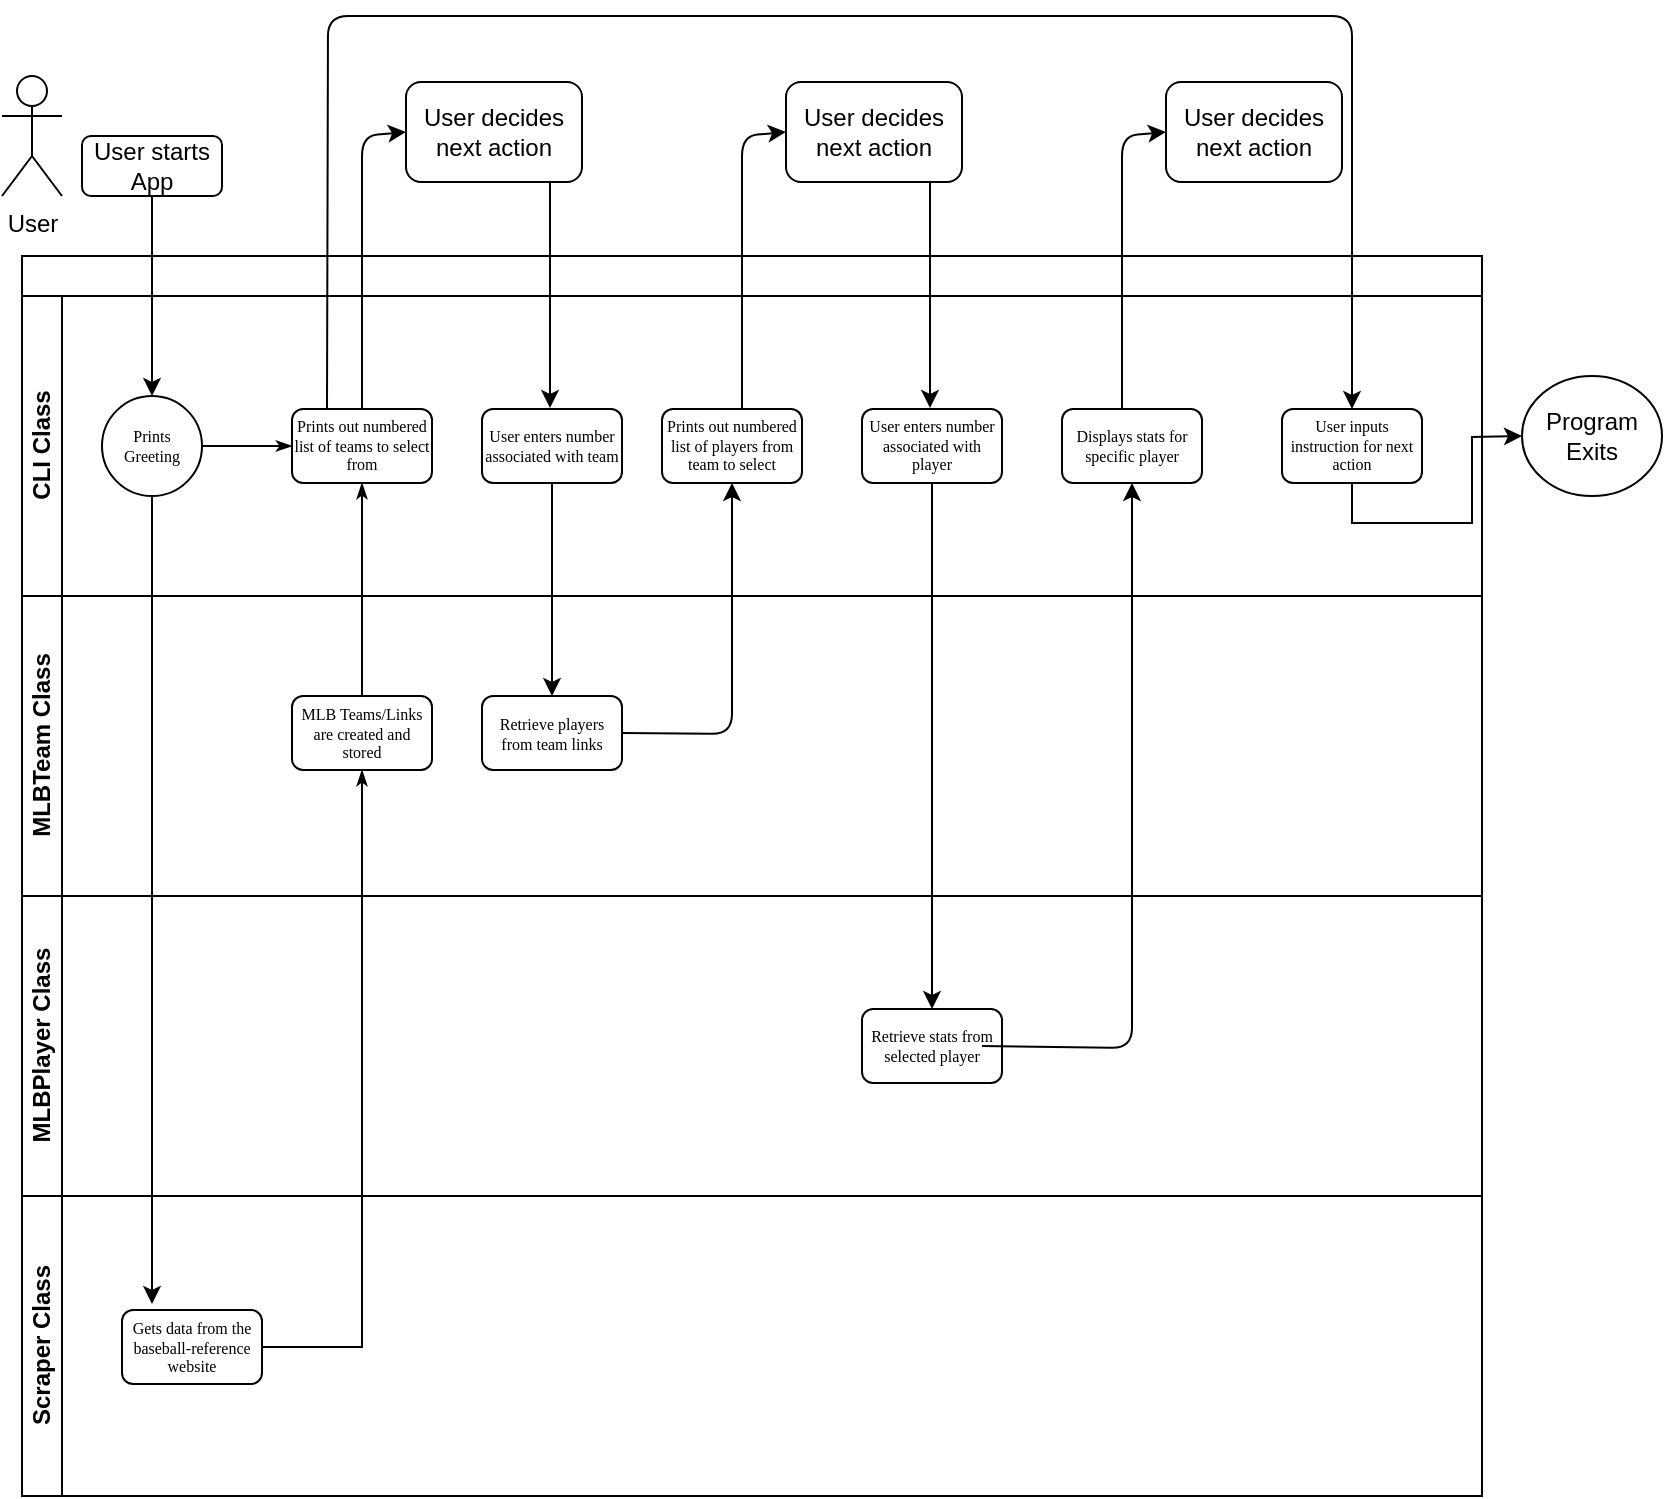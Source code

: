<mxfile version="14.0.5" type="github">
  <diagram name="Page-1" id="c7488fd3-1785-93aa-aadb-54a6760d102a">
    <mxGraphModel dx="1024" dy="1424" grid="1" gridSize="10" guides="1" tooltips="1" connect="1" arrows="1" fold="1" page="1" pageScale="1" pageWidth="1100" pageHeight="850" background="#ffffff" math="0" shadow="0">
      <root>
        <mxCell id="0" />
        <mxCell id="1" parent="0" />
        <mxCell id="2b4e8129b02d487f-1" value="" style="swimlane;html=1;childLayout=stackLayout;horizontal=1;startSize=20;horizontalStack=0;rounded=0;shadow=0;labelBackgroundColor=none;strokeWidth=1;fontFamily=Verdana;fontSize=8;align=center;" parent="1" vertex="1">
          <mxGeometry x="180" y="70" width="730" height="620" as="geometry">
            <mxRectangle x="180" y="70" width="50" height="40" as="alternateBounds" />
          </mxGeometry>
        </mxCell>
        <mxCell id="2b4e8129b02d487f-2" value="CLI Class" style="swimlane;html=1;startSize=20;horizontal=0;" parent="2b4e8129b02d487f-1" vertex="1">
          <mxGeometry y="20" width="730" height="150" as="geometry" />
        </mxCell>
        <mxCell id="2b4e8129b02d487f-18" style="edgeStyle=orthogonalEdgeStyle;rounded=0;html=1;labelBackgroundColor=none;startArrow=none;startFill=0;startSize=5;endArrow=classicThin;endFill=1;endSize=5;jettySize=auto;orthogonalLoop=1;strokeWidth=1;fontFamily=Verdana;fontSize=8" parent="2b4e8129b02d487f-2" source="2b4e8129b02d487f-5" target="2b4e8129b02d487f-6" edge="1">
          <mxGeometry relative="1" as="geometry" />
        </mxCell>
        <mxCell id="2b4e8129b02d487f-5" value="Prints Greeting" style="ellipse;whiteSpace=wrap;html=1;rounded=0;shadow=0;labelBackgroundColor=none;strokeWidth=1;fontFamily=Verdana;fontSize=8;align=center;" parent="2b4e8129b02d487f-2" vertex="1">
          <mxGeometry x="40" y="50" width="50" height="50" as="geometry" />
        </mxCell>
        <mxCell id="2b4e8129b02d487f-6" value="Prints out numbered list of teams to select from" style="rounded=1;whiteSpace=wrap;html=1;shadow=0;labelBackgroundColor=none;strokeWidth=1;fontFamily=Verdana;fontSize=8;align=center;" parent="2b4e8129b02d487f-2" vertex="1">
          <mxGeometry x="135" y="56.5" width="70" height="37" as="geometry" />
        </mxCell>
        <mxCell id="rDEwq_Y4c4YehVas0zgF-18" value="User inputs instruction for next action" style="rounded=1;whiteSpace=wrap;html=1;shadow=0;labelBackgroundColor=none;strokeWidth=1;fontFamily=Verdana;fontSize=8;align=center;" vertex="1" parent="2b4e8129b02d487f-2">
          <mxGeometry x="630" y="56.5" width="70" height="37" as="geometry" />
        </mxCell>
        <mxCell id="rDEwq_Y4c4YehVas0zgF-23" value="User enters number associated with team" style="rounded=1;whiteSpace=wrap;html=1;shadow=0;labelBackgroundColor=none;strokeWidth=1;fontFamily=Verdana;fontSize=8;align=center;" vertex="1" parent="2b4e8129b02d487f-2">
          <mxGeometry x="230" y="56.5" width="70" height="37" as="geometry" />
        </mxCell>
        <mxCell id="rDEwq_Y4c4YehVas0zgF-27" value="Prints out numbered list of players from team to select" style="rounded=1;whiteSpace=wrap;html=1;shadow=0;labelBackgroundColor=none;strokeWidth=1;fontFamily=Verdana;fontSize=8;align=center;" vertex="1" parent="2b4e8129b02d487f-2">
          <mxGeometry x="320" y="56.5" width="70" height="37" as="geometry" />
        </mxCell>
        <mxCell id="rDEwq_Y4c4YehVas0zgF-38" value="Displays stats for specific player" style="rounded=1;whiteSpace=wrap;html=1;shadow=0;labelBackgroundColor=none;strokeWidth=1;fontFamily=Verdana;fontSize=8;align=center;" vertex="1" parent="2b4e8129b02d487f-2">
          <mxGeometry x="520" y="56.5" width="70" height="37" as="geometry" />
        </mxCell>
        <mxCell id="rDEwq_Y4c4YehVas0zgF-42" value="" style="endArrow=classic;html=1;fontSize=10;entryX=0.5;entryY=0;entryDx=0;entryDy=0;exitX=0.25;exitY=0;exitDx=0;exitDy=0;" edge="1" parent="2b4e8129b02d487f-2" source="2b4e8129b02d487f-6" target="rDEwq_Y4c4YehVas0zgF-18">
          <mxGeometry width="50" height="50" relative="1" as="geometry">
            <mxPoint x="400" y="70" as="sourcePoint" />
            <mxPoint x="450" y="20" as="targetPoint" />
            <Array as="points">
              <mxPoint x="153" y="-140" />
              <mxPoint x="665" y="-140" />
            </Array>
          </mxGeometry>
        </mxCell>
        <mxCell id="2b4e8129b02d487f-3" value="MLBTeam Class&lt;br&gt;" style="swimlane;html=1;startSize=20;horizontal=0;" parent="2b4e8129b02d487f-1" vertex="1">
          <mxGeometry y="170" width="730" height="150" as="geometry" />
        </mxCell>
        <mxCell id="2b4e8129b02d487f-12" value="MLB Teams/Links are created and stored" style="rounded=1;whiteSpace=wrap;html=1;shadow=0;labelBackgroundColor=none;strokeWidth=1;fontFamily=Verdana;fontSize=8;align=center;" parent="2b4e8129b02d487f-3" vertex="1">
          <mxGeometry x="135" y="50.0" width="70" height="37" as="geometry" />
        </mxCell>
        <mxCell id="2b4e8129b02d487f-14" value="Retrieve players from team links" style="rounded=1;whiteSpace=wrap;html=1;shadow=0;labelBackgroundColor=none;strokeWidth=1;fontFamily=Verdana;fontSize=8;align=center;" parent="2b4e8129b02d487f-3" vertex="1">
          <mxGeometry x="230" y="50.0" width="70" height="37" as="geometry" />
        </mxCell>
        <mxCell id="2b4e8129b02d487f-4" value="MLBPlayer Class" style="swimlane;html=1;startSize=20;horizontal=0;" parent="2b4e8129b02d487f-1" vertex="1">
          <mxGeometry y="320" width="730" height="150" as="geometry" />
        </mxCell>
        <mxCell id="rDEwq_Y4c4YehVas0zgF-33" value="Retrieve stats from selected player" style="rounded=1;whiteSpace=wrap;html=1;shadow=0;labelBackgroundColor=none;strokeWidth=1;fontFamily=Verdana;fontSize=8;align=center;" vertex="1" parent="2b4e8129b02d487f-4">
          <mxGeometry x="420" y="56.5" width="70" height="37" as="geometry" />
        </mxCell>
        <mxCell id="rDEwq_Y4c4YehVas0zgF-34" value="" style="endArrow=classic;html=1;exitX=1;exitY=0.5;exitDx=0;exitDy=0;entryX=0.5;entryY=1;entryDx=0;entryDy=0;" edge="1" parent="2b4e8129b02d487f-4" target="rDEwq_Y4c4YehVas0zgF-38">
          <mxGeometry width="50" height="50" relative="1" as="geometry">
            <mxPoint x="480" y="75" as="sourcePoint" />
            <mxPoint x="535" y="-200" as="targetPoint" />
            <Array as="points">
              <mxPoint x="555" y="76" />
            </Array>
          </mxGeometry>
        </mxCell>
        <mxCell id="2b4e8129b02d487f-24" style="edgeStyle=orthogonalEdgeStyle;rounded=0;html=1;labelBackgroundColor=none;startArrow=none;startFill=0;startSize=5;endArrow=classicThin;endFill=1;endSize=5;jettySize=auto;orthogonalLoop=1;strokeWidth=1;fontFamily=Verdana;fontSize=8;entryX=0.5;entryY=1;entryDx=0;entryDy=0;exitX=0.5;exitY=0;exitDx=0;exitDy=0;" parent="2b4e8129b02d487f-1" source="2b4e8129b02d487f-12" target="2b4e8129b02d487f-6" edge="1">
          <mxGeometry relative="1" as="geometry">
            <mxPoint x="170" y="210" as="sourcePoint" />
            <mxPoint x="155" y="130" as="targetPoint" />
          </mxGeometry>
        </mxCell>
        <mxCell id="rDEwq_Y4c4YehVas0zgF-1" value="Scraper Class" style="swimlane;html=1;startSize=20;horizontal=0;" vertex="1" parent="2b4e8129b02d487f-1">
          <mxGeometry y="470" width="730" height="150" as="geometry" />
        </mxCell>
        <mxCell id="rDEwq_Y4c4YehVas0zgF-3" value="Gets data from the baseball-reference website" style="rounded=1;whiteSpace=wrap;html=1;shadow=0;labelBackgroundColor=none;strokeWidth=1;fontFamily=Verdana;fontSize=8;align=center;" vertex="1" parent="rDEwq_Y4c4YehVas0zgF-1">
          <mxGeometry x="50" y="57.0" width="70" height="37" as="geometry" />
        </mxCell>
        <mxCell id="rDEwq_Y4c4YehVas0zgF-2" style="edgeStyle=orthogonalEdgeStyle;rounded=0;html=1;labelBackgroundColor=none;startArrow=none;startFill=0;startSize=5;endArrow=classicThin;endFill=1;endSize=5;jettySize=auto;orthogonalLoop=1;strokeWidth=1;fontFamily=Verdana;fontSize=8;exitX=1;exitY=0.5;exitDx=0;exitDy=0;" edge="1" parent="2b4e8129b02d487f-1" source="rDEwq_Y4c4YehVas0zgF-3" target="2b4e8129b02d487f-12">
          <mxGeometry relative="1" as="geometry">
            <mxPoint x="135" y="545.5" as="sourcePoint" />
            <mxPoint x="165" y="260" as="targetPoint" />
            <Array as="points">
              <mxPoint x="170" y="546" />
            </Array>
          </mxGeometry>
        </mxCell>
        <mxCell id="rDEwq_Y4c4YehVas0zgF-9" value="" style="endArrow=classic;html=1;exitX=0.5;exitY=1;exitDx=0;exitDy=0;" edge="1" parent="2b4e8129b02d487f-1" source="2b4e8129b02d487f-5">
          <mxGeometry width="50" height="50" relative="1" as="geometry">
            <mxPoint x="320" y="320" as="sourcePoint" />
            <mxPoint x="65" y="524" as="targetPoint" />
          </mxGeometry>
        </mxCell>
        <mxCell id="rDEwq_Y4c4YehVas0zgF-25" value="" style="endArrow=classic;html=1;exitX=0.5;exitY=1;exitDx=0;exitDy=0;entryX=0.5;entryY=0;entryDx=0;entryDy=0;" edge="1" parent="2b4e8129b02d487f-1" source="rDEwq_Y4c4YehVas0zgF-23" target="2b4e8129b02d487f-14">
          <mxGeometry width="50" height="50" relative="1" as="geometry">
            <mxPoint x="320" y="300" as="sourcePoint" />
            <mxPoint x="370" y="250" as="targetPoint" />
          </mxGeometry>
        </mxCell>
        <mxCell id="rDEwq_Y4c4YehVas0zgF-26" value="" style="endArrow=classic;html=1;exitX=1;exitY=0.5;exitDx=0;exitDy=0;entryX=0.5;entryY=1;entryDx=0;entryDy=0;" edge="1" parent="2b4e8129b02d487f-1" source="2b4e8129b02d487f-14" target="rDEwq_Y4c4YehVas0zgF-27">
          <mxGeometry width="50" height="50" relative="1" as="geometry">
            <mxPoint x="320" y="310" as="sourcePoint" />
            <mxPoint x="340" y="120" as="targetPoint" />
            <Array as="points">
              <mxPoint x="355" y="239" />
            </Array>
          </mxGeometry>
        </mxCell>
        <mxCell id="rDEwq_Y4c4YehVas0zgF-11" value="User" style="shape=umlActor;verticalLabelPosition=bottom;verticalAlign=top;html=1;outlineConnect=0;" vertex="1" parent="1">
          <mxGeometry x="170" y="-20" width="30" height="60" as="geometry" />
        </mxCell>
        <mxCell id="rDEwq_Y4c4YehVas0zgF-12" value="User starts App" style="rounded=1;whiteSpace=wrap;html=1;" vertex="1" parent="1">
          <mxGeometry x="210" y="10" width="70" height="30" as="geometry" />
        </mxCell>
        <mxCell id="rDEwq_Y4c4YehVas0zgF-13" value="" style="endArrow=classic;html=1;exitX=0.5;exitY=1;exitDx=0;exitDy=0;entryX=0.5;entryY=0;entryDx=0;entryDy=0;" edge="1" parent="1" source="rDEwq_Y4c4YehVas0zgF-12" target="2b4e8129b02d487f-5">
          <mxGeometry width="50" height="50" relative="1" as="geometry">
            <mxPoint x="500" y="50" as="sourcePoint" />
            <mxPoint x="550" as="targetPoint" />
            <Array as="points" />
          </mxGeometry>
        </mxCell>
        <mxCell id="rDEwq_Y4c4YehVas0zgF-14" value="User decides next action" style="rounded=1;whiteSpace=wrap;html=1;" vertex="1" parent="1">
          <mxGeometry x="372" y="-17" width="88" height="50" as="geometry" />
        </mxCell>
        <mxCell id="rDEwq_Y4c4YehVas0zgF-15" value="" style="endArrow=classic;html=1;exitX=0.5;exitY=0;exitDx=0;exitDy=0;entryX=0;entryY=0.5;entryDx=0;entryDy=0;" edge="1" parent="1" source="2b4e8129b02d487f-6" target="rDEwq_Y4c4YehVas0zgF-14">
          <mxGeometry width="50" height="50" relative="1" as="geometry">
            <mxPoint x="500" y="160" as="sourcePoint" />
            <mxPoint x="350" y="10" as="targetPoint" />
            <Array as="points">
              <mxPoint x="350" y="10" />
            </Array>
          </mxGeometry>
        </mxCell>
        <mxCell id="rDEwq_Y4c4YehVas0zgF-20" style="edgeStyle=orthogonalEdgeStyle;rounded=0;orthogonalLoop=1;jettySize=auto;html=1;exitX=0.5;exitY=1;exitDx=0;exitDy=0;" edge="1" parent="1" source="rDEwq_Y4c4YehVas0zgF-18">
          <mxGeometry relative="1" as="geometry">
            <mxPoint x="930" y="160" as="targetPoint" />
          </mxGeometry>
        </mxCell>
        <mxCell id="rDEwq_Y4c4YehVas0zgF-21" value="Program Exits" style="ellipse;whiteSpace=wrap;html=1;" vertex="1" parent="1">
          <mxGeometry x="930" y="130" width="70" height="60" as="geometry" />
        </mxCell>
        <mxCell id="rDEwq_Y4c4YehVas0zgF-24" value="" style="endArrow=classic;html=1;exitX=0.75;exitY=1;exitDx=0;exitDy=0;entryX=0.4;entryY=-0.014;entryDx=0;entryDy=0;entryPerimeter=0;" edge="1" parent="1">
          <mxGeometry width="50" height="50" relative="1" as="geometry">
            <mxPoint x="444" y="33" as="sourcePoint" />
            <mxPoint x="444" y="145.982" as="targetPoint" />
          </mxGeometry>
        </mxCell>
        <mxCell id="rDEwq_Y4c4YehVas0zgF-28" value="User enters number associated with player" style="rounded=1;whiteSpace=wrap;html=1;shadow=0;labelBackgroundColor=none;strokeWidth=1;fontFamily=Verdana;fontSize=8;align=center;" vertex="1" parent="1">
          <mxGeometry x="600" y="146.5" width="70" height="37" as="geometry" />
        </mxCell>
        <mxCell id="rDEwq_Y4c4YehVas0zgF-29" value="User decides next action" style="rounded=1;whiteSpace=wrap;html=1;" vertex="1" parent="1">
          <mxGeometry x="562" y="-17" width="88" height="50" as="geometry" />
        </mxCell>
        <mxCell id="rDEwq_Y4c4YehVas0zgF-30" value="" style="endArrow=classic;html=1;exitX=0.5;exitY=0;exitDx=0;exitDy=0;entryX=0;entryY=0.5;entryDx=0;entryDy=0;" edge="1" parent="1" target="rDEwq_Y4c4YehVas0zgF-29">
          <mxGeometry width="50" height="50" relative="1" as="geometry">
            <mxPoint x="540" y="146.5" as="sourcePoint" />
            <mxPoint x="540" y="10" as="targetPoint" />
            <Array as="points">
              <mxPoint x="540" y="10" />
            </Array>
          </mxGeometry>
        </mxCell>
        <mxCell id="rDEwq_Y4c4YehVas0zgF-31" value="" style="endArrow=classic;html=1;exitX=0.75;exitY=1;exitDx=0;exitDy=0;entryX=0.4;entryY=-0.014;entryDx=0;entryDy=0;entryPerimeter=0;" edge="1" parent="1">
          <mxGeometry width="50" height="50" relative="1" as="geometry">
            <mxPoint x="634" y="33" as="sourcePoint" />
            <mxPoint x="634" y="145.982" as="targetPoint" />
          </mxGeometry>
        </mxCell>
        <mxCell id="rDEwq_Y4c4YehVas0zgF-32" value="" style="endArrow=classic;html=1;exitX=0.5;exitY=1;exitDx=0;exitDy=0;entryX=0.5;entryY=0;entryDx=0;entryDy=0;" edge="1" parent="1" source="rDEwq_Y4c4YehVas0zgF-28" target="rDEwq_Y4c4YehVas0zgF-33">
          <mxGeometry width="50" height="50" relative="1" as="geometry">
            <mxPoint x="500" y="260" as="sourcePoint" />
            <mxPoint x="635" y="440" as="targetPoint" />
          </mxGeometry>
        </mxCell>
        <mxCell id="rDEwq_Y4c4YehVas0zgF-40" value="User decides next action" style="rounded=1;whiteSpace=wrap;html=1;" vertex="1" parent="1">
          <mxGeometry x="752" y="-17" width="88" height="50" as="geometry" />
        </mxCell>
        <mxCell id="rDEwq_Y4c4YehVas0zgF-41" value="" style="endArrow=classic;html=1;exitX=0.5;exitY=0;exitDx=0;exitDy=0;entryX=0;entryY=0.5;entryDx=0;entryDy=0;" edge="1" parent="1" target="rDEwq_Y4c4YehVas0zgF-40">
          <mxGeometry width="50" height="50" relative="1" as="geometry">
            <mxPoint x="730" y="146.5" as="sourcePoint" />
            <mxPoint x="730" y="10" as="targetPoint" />
            <Array as="points">
              <mxPoint x="730" y="10" />
            </Array>
          </mxGeometry>
        </mxCell>
      </root>
    </mxGraphModel>
  </diagram>
</mxfile>

